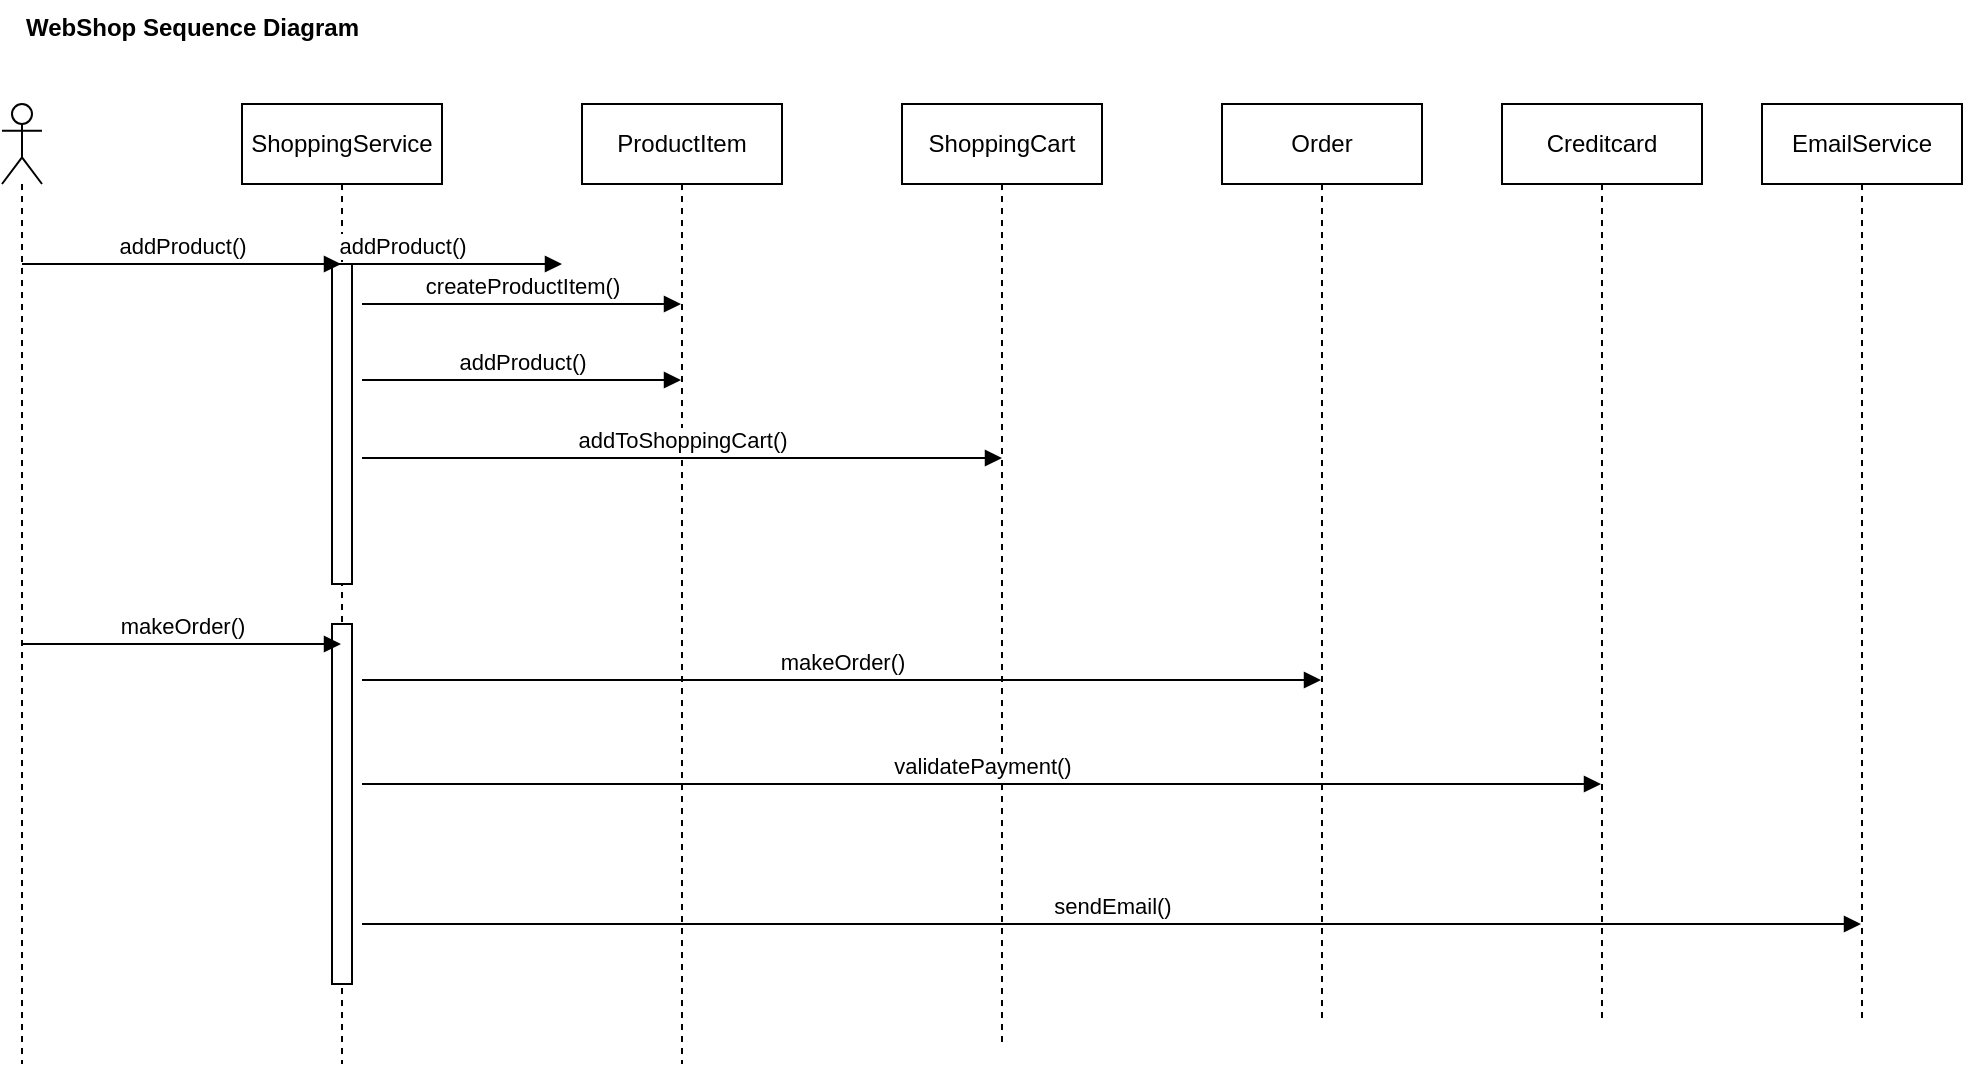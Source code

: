 <mxfile version="28.0.4">
  <diagram name="Page-1" id="8fXWrWdkpS5MCvNpnmSC">
    <mxGraphModel dx="1042" dy="527" grid="1" gridSize="10" guides="1" tooltips="1" connect="1" arrows="1" fold="1" page="1" pageScale="1" pageWidth="1100" pageHeight="850" math="0" shadow="0">
      <root>
        <mxCell id="0" />
        <mxCell id="1" parent="0" />
        <mxCell id="p9Xx3Ij4G7hfcomt0a9z-2" value="ShoppingService" style="shape=umlLifeline;perimeter=lifelinePerimeter;whiteSpace=wrap;html=1;container=1;dropTarget=0;collapsible=0;recursiveResize=0;outlineConnect=0;portConstraint=eastwest;newEdgeStyle={&quot;curved&quot;:0,&quot;rounded&quot;:0};" vertex="1" parent="1">
          <mxGeometry x="190" y="82" width="100" height="480" as="geometry" />
        </mxCell>
        <mxCell id="p9Xx3Ij4G7hfcomt0a9z-6" value="" style="html=1;points=[[0,0,0,0,5],[0,1,0,0,-5],[1,0,0,0,5],[1,1,0,0,-5]];perimeter=orthogonalPerimeter;outlineConnect=0;targetShapes=umlLifeline;portConstraint=eastwest;newEdgeStyle={&quot;curved&quot;:0,&quot;rounded&quot;:0};" vertex="1" parent="p9Xx3Ij4G7hfcomt0a9z-2">
          <mxGeometry x="45" y="80" width="10" height="160" as="geometry" />
        </mxCell>
        <mxCell id="p9Xx3Ij4G7hfcomt0a9z-15" value="" style="html=1;points=[[0,0,0,0,5],[0,1,0,0,-5],[1,0,0,0,5],[1,1,0,0,-5]];perimeter=orthogonalPerimeter;outlineConnect=0;targetShapes=umlLifeline;portConstraint=eastwest;newEdgeStyle={&quot;curved&quot;:0,&quot;rounded&quot;:0};" vertex="1" parent="p9Xx3Ij4G7hfcomt0a9z-2">
          <mxGeometry x="45" y="260" width="10" height="180" as="geometry" />
        </mxCell>
        <mxCell id="p9Xx3Ij4G7hfcomt0a9z-3" value="" style="shape=umlLifeline;perimeter=lifelinePerimeter;whiteSpace=wrap;html=1;container=1;dropTarget=0;collapsible=0;recursiveResize=0;outlineConnect=0;portConstraint=eastwest;newEdgeStyle={&quot;curved&quot;:0,&quot;rounded&quot;:0};participant=umlActor;" vertex="1" parent="1">
          <mxGeometry x="70" y="82" width="20" height="480" as="geometry" />
        </mxCell>
        <mxCell id="p9Xx3Ij4G7hfcomt0a9z-4" value="addProduct()" style="html=1;verticalAlign=bottom;endArrow=block;curved=0;rounded=0;" edge="1" parent="1" target="p9Xx3Ij4G7hfcomt0a9z-2">
          <mxGeometry width="80" relative="1" as="geometry">
            <mxPoint x="80" y="162" as="sourcePoint" />
            <mxPoint x="160" y="162" as="targetPoint" />
          </mxGeometry>
        </mxCell>
        <mxCell id="p9Xx3Ij4G7hfcomt0a9z-5" value="ProductItem" style="shape=umlLifeline;perimeter=lifelinePerimeter;whiteSpace=wrap;html=1;container=1;dropTarget=0;collapsible=0;recursiveResize=0;outlineConnect=0;portConstraint=eastwest;newEdgeStyle={&quot;curved&quot;:0,&quot;rounded&quot;:0};" vertex="1" parent="1">
          <mxGeometry x="360" y="82" width="100" height="480" as="geometry" />
        </mxCell>
        <mxCell id="p9Xx3Ij4G7hfcomt0a9z-7" value="createProductItem()" style="html=1;verticalAlign=bottom;endArrow=block;curved=0;rounded=0;" edge="1" parent="1" target="p9Xx3Ij4G7hfcomt0a9z-5">
          <mxGeometry width="80" relative="1" as="geometry">
            <mxPoint x="250" y="182" as="sourcePoint" />
            <mxPoint x="330" y="182" as="targetPoint" />
          </mxGeometry>
        </mxCell>
        <mxCell id="p9Xx3Ij4G7hfcomt0a9z-8" value="ShoppingCart" style="shape=umlLifeline;perimeter=lifelinePerimeter;whiteSpace=wrap;html=1;container=1;dropTarget=0;collapsible=0;recursiveResize=0;outlineConnect=0;portConstraint=eastwest;newEdgeStyle={&quot;curved&quot;:0,&quot;rounded&quot;:0};" vertex="1" parent="1">
          <mxGeometry x="520" y="82" width="100" height="470" as="geometry" />
        </mxCell>
        <mxCell id="p9Xx3Ij4G7hfcomt0a9z-9" value="addToShoppingCart()" style="html=1;verticalAlign=bottom;endArrow=block;curved=0;rounded=0;" edge="1" parent="1">
          <mxGeometry width="80" relative="1" as="geometry">
            <mxPoint x="250" y="259" as="sourcePoint" />
            <mxPoint x="570" y="259" as="targetPoint" />
          </mxGeometry>
        </mxCell>
        <mxCell id="p9Xx3Ij4G7hfcomt0a9z-10" value="addProduct()" style="html=1;verticalAlign=bottom;endArrow=block;curved=0;rounded=0;" edge="1" parent="1">
          <mxGeometry width="80" relative="1" as="geometry">
            <mxPoint x="250" y="220" as="sourcePoint" />
            <mxPoint x="409.5" y="220" as="targetPoint" />
          </mxGeometry>
        </mxCell>
        <mxCell id="p9Xx3Ij4G7hfcomt0a9z-11" value="Order" style="shape=umlLifeline;perimeter=lifelinePerimeter;whiteSpace=wrap;html=1;container=1;dropTarget=0;collapsible=0;recursiveResize=0;outlineConnect=0;portConstraint=eastwest;newEdgeStyle={&quot;curved&quot;:0,&quot;rounded&quot;:0};" vertex="1" parent="1">
          <mxGeometry x="680" y="82" width="100" height="460" as="geometry" />
        </mxCell>
        <mxCell id="p9Xx3Ij4G7hfcomt0a9z-12" value="makeOrder()" style="html=1;verticalAlign=bottom;endArrow=block;curved=0;rounded=0;" edge="1" parent="1">
          <mxGeometry width="80" relative="1" as="geometry">
            <mxPoint x="250" y="370" as="sourcePoint" />
            <mxPoint x="729.5" y="370" as="targetPoint" />
          </mxGeometry>
        </mxCell>
        <mxCell id="p9Xx3Ij4G7hfcomt0a9z-13" value="addProduct()" style="html=1;verticalAlign=bottom;endArrow=block;curved=0;rounded=0;" edge="1" parent="1">
          <mxGeometry width="80" relative="1" as="geometry">
            <mxPoint x="190" y="162" as="sourcePoint" />
            <mxPoint x="350" y="162" as="targetPoint" />
          </mxGeometry>
        </mxCell>
        <mxCell id="p9Xx3Ij4G7hfcomt0a9z-14" value="makeOrder()" style="html=1;verticalAlign=bottom;endArrow=block;curved=0;rounded=0;" edge="1" parent="1">
          <mxGeometry width="80" relative="1" as="geometry">
            <mxPoint x="80" y="352" as="sourcePoint" />
            <mxPoint x="239.5" y="352" as="targetPoint" />
          </mxGeometry>
        </mxCell>
        <mxCell id="p9Xx3Ij4G7hfcomt0a9z-16" value="EmailService" style="shape=umlLifeline;perimeter=lifelinePerimeter;whiteSpace=wrap;html=1;container=1;dropTarget=0;collapsible=0;recursiveResize=0;outlineConnect=0;portConstraint=eastwest;newEdgeStyle={&quot;curved&quot;:0,&quot;rounded&quot;:0};" vertex="1" parent="1">
          <mxGeometry x="950" y="82" width="100" height="460" as="geometry" />
        </mxCell>
        <mxCell id="p9Xx3Ij4G7hfcomt0a9z-17" value="sendEmail()" style="html=1;verticalAlign=bottom;endArrow=block;curved=0;rounded=0;" edge="1" parent="1">
          <mxGeometry width="80" relative="1" as="geometry">
            <mxPoint x="250" y="492" as="sourcePoint" />
            <mxPoint x="999.5" y="492" as="targetPoint" />
          </mxGeometry>
        </mxCell>
        <mxCell id="p9Xx3Ij4G7hfcomt0a9z-18" value="Creditcard" style="shape=umlLifeline;perimeter=lifelinePerimeter;whiteSpace=wrap;html=1;container=1;dropTarget=0;collapsible=0;recursiveResize=0;outlineConnect=0;portConstraint=eastwest;newEdgeStyle={&quot;curved&quot;:0,&quot;rounded&quot;:0};" vertex="1" parent="1">
          <mxGeometry x="820" y="82" width="100" height="460" as="geometry" />
        </mxCell>
        <mxCell id="p9Xx3Ij4G7hfcomt0a9z-19" value="validatePayment()" style="html=1;verticalAlign=bottom;endArrow=block;curved=0;rounded=0;" edge="1" parent="1" target="p9Xx3Ij4G7hfcomt0a9z-18">
          <mxGeometry width="80" relative="1" as="geometry">
            <mxPoint x="250" y="422" as="sourcePoint" />
            <mxPoint x="729.5" y="422" as="targetPoint" />
          </mxGeometry>
        </mxCell>
        <mxCell id="p9Xx3Ij4G7hfcomt0a9z-20" value="WebShop Sequence Diagram" style="text;strokeColor=none;fillColor=none;align=left;verticalAlign=top;spacingLeft=4;spacingRight=4;overflow=hidden;rotatable=0;points=[[0,0.5],[1,0.5]];portConstraint=eastwest;whiteSpace=wrap;html=1;fontStyle=1" vertex="1" parent="1">
          <mxGeometry x="76" y="30" width="214" height="26" as="geometry" />
        </mxCell>
      </root>
    </mxGraphModel>
  </diagram>
</mxfile>
